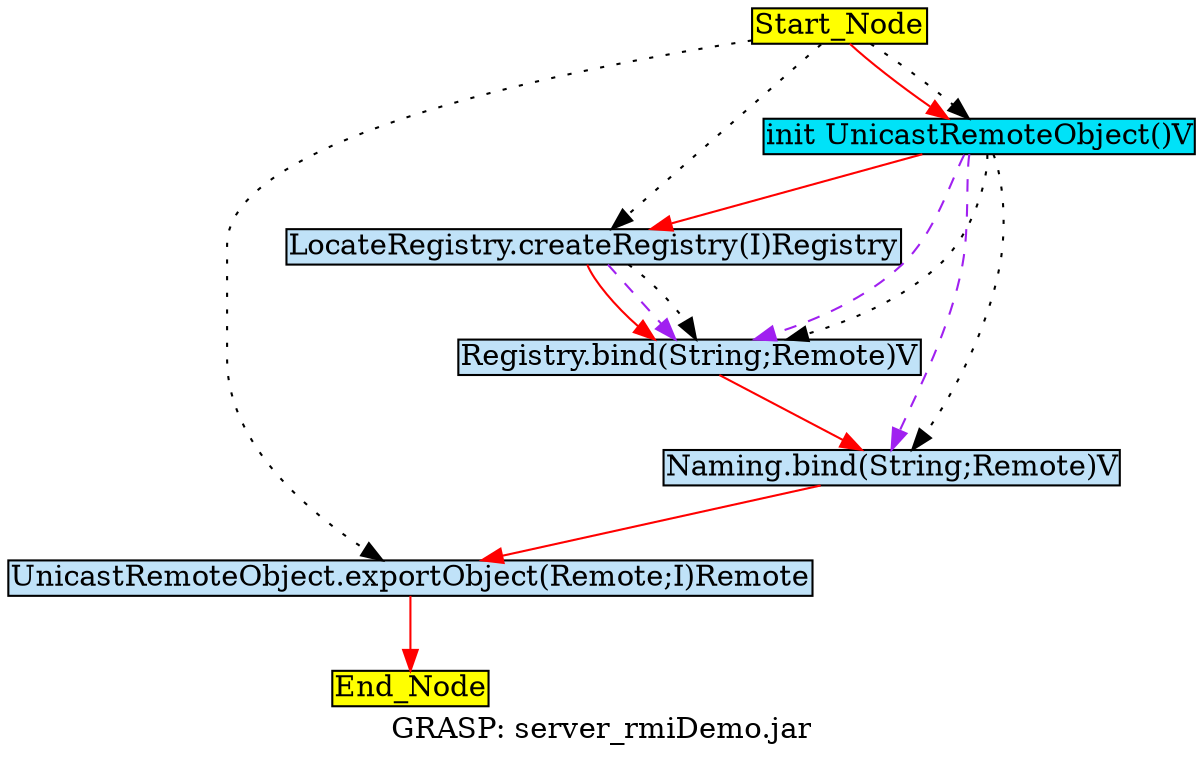 digraph G {
	graph[label="GRASP: server_rmiDemo.jar"];	node[style=filled,fillcolor ="white",shape=box,margin=0.02,width=0,height=0];
	"Start_Node"[fillcolor ="yellow",style="filled" ];
	"Naming.bind(String;Remote)V"[fillcolor ="#c0e2f8",style="filled" ];
	"LocateRegistry.createRegistry(I)Registry"[fillcolor ="#c0e2f8",style="filled" ];
	"End_Node"[fillcolor ="yellow",style="filled" ];
	"Start_Node"[fillcolor ="yellow",style="filled" ];
	"Registry.bind(String;Remote)V"[fillcolor ="#c0e2f8",style="filled" ];
	"UnicastRemoteObject.exportObject(Remote;I)Remote"[fillcolor ="#c0e2f8",style="filled" ];
	"init UnicastRemoteObject()V"[fillcolor ="#00e2f8",style="filled" ];
	"LocateRegistry.createRegistry(I)Registry" -> "Registry.bind(String;Remote)V"[color="red",style=solid];
	"LocateRegistry.createRegistry(I)Registry" -> "Registry.bind(String;Remote)V"[color="purple",style=dashed];
	"LocateRegistry.createRegistry(I)Registry" -> "Registry.bind(String;Remote)V"[color="black",style=dotted];
	"Naming.bind(String;Remote)V" -> "UnicastRemoteObject.exportObject(Remote;I)Remote"[color="red",style=solid];
	"Start_Node" -> "LocateRegistry.createRegistry(I)Registry"[color="black",style=dotted];
	"Start_Node" -> "UnicastRemoteObject.exportObject(Remote;I)Remote"[color="black",style=dotted];
	"Start_Node" -> "init UnicastRemoteObject()V"[color="red",style=solid];
	"Start_Node" -> "init UnicastRemoteObject()V"[color="black",style=dotted];
	"Registry.bind(String;Remote)V" -> "Naming.bind(String;Remote)V"[color="red",style=solid];
	"UnicastRemoteObject.exportObject(Remote;I)Remote" -> "End_Node"[color="red",style=solid];
	"init UnicastRemoteObject()V" -> "LocateRegistry.createRegistry(I)Registry"[color="red",style=solid];
	"init UnicastRemoteObject()V" -> "Naming.bind(String;Remote)V"[color="purple",style=dashed];
	"init UnicastRemoteObject()V" -> "Naming.bind(String;Remote)V"[color="black",style=dotted];
	"init UnicastRemoteObject()V" -> "Registry.bind(String;Remote)V"[color="purple",style=dashed];
	"init UnicastRemoteObject()V" -> "Registry.bind(String;Remote)V"[color="black",style=dotted];
}
